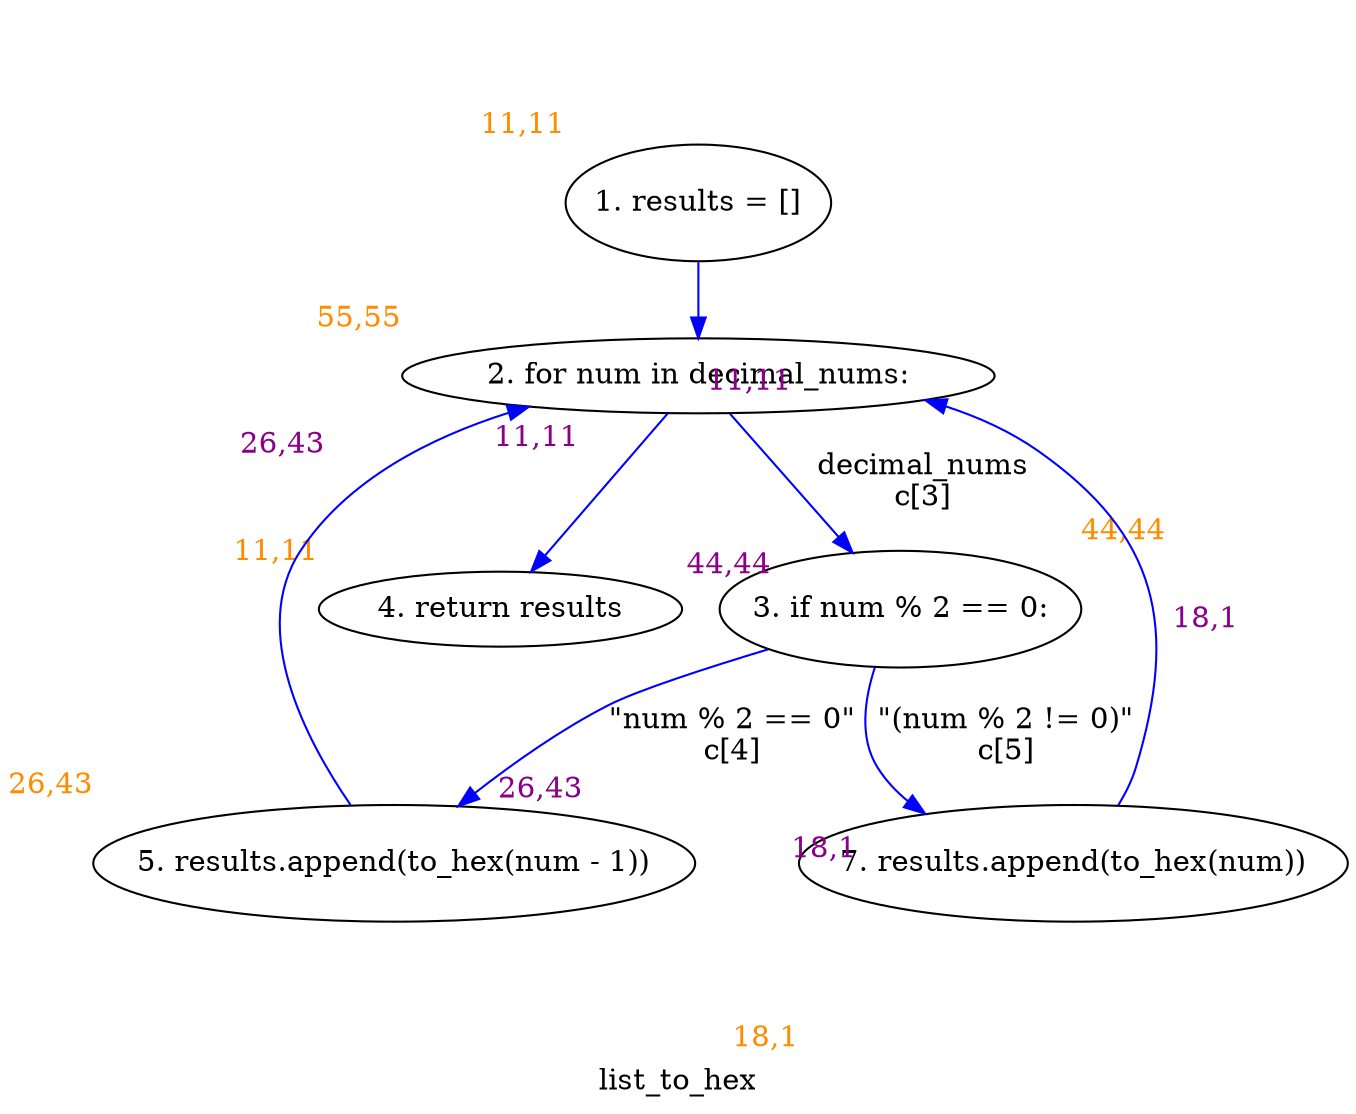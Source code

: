 digraph clusterlist_to_hex {
	graph [bb="0,0,619.68,415.08",
		label=list_to_hex,
		lheight=0.22,
		lp="309.84,11.875",
		lwidth=0.85,
		xlabel=<<br></br><br></br><br></br><font color='darkorange'>-1,-1</font>>
	];
	node [label="\N",
		xlabel=<<br></br><br></br><br></br><font color='darkorange'>-1,-1</font>>
	];
	1	[height=0.77585,
		label="1. results = []",
		pos="324.34,371.4",
		width=1.5075,
		xlabel=<<br></br><br></br><br></br><font color='darkorange'>11,11</font>>,
		xlp="254.7,407.21"];
	2	[height=0.5,
		label="2. for num in decimal_nums:
",
		pos="324.34,288.47",
		width=3.2342,
		xlabel=<<br></br><br></br><br></br><font color='darkorange'>55,55</font>>,
		xlp="192.54,314.35"];
	1 -> 2	[color=blue,
		label_bgcolor=white,
		pos="e,324.34,306.95 324.34,343 324.34,335.09 324.34,326.42 324.34,318.41",
		xlabel=<<font color='darkmagenta' style='background-color:white;'><br/><br/>     11,11  <br/><br/></font>>,
		xlp="295.84,333.17"];
	3	[height=0.77585,
		label="3. if num % 2 == 0:",
		pos="407.34,175.04",
		width=2.1852,
		xlabel=<<br></br><br></br><br></br><font color='darkorange'>44,44</font>>,
		xlp="313.3,210.85"];
	2 -> 3	[color=blue,
		label="decimal_nums\nc[3]",
		label_bgcolor=white,
		lp="412.47,236.72",
		pos="e,387.81,202.26 336.95,270.55 348.62,254.89 366.33,231.1 381.07,211.31",
		xlabel=<<font color='darkmagenta' style='background-color:white;'><br/><br/>     44,44  <br/><br/></font>>,
		xlp="334.1,243.98"];
	4	[height=0.5,
		label="4. return results
",
		pos="242.34,175.04",
		width=1.8897,
		xlabel=<<br></br><br></br><br></br><font color='darkorange'>11,11</font>>,
		xlp="158.94,164.92"];
	2 -> 4	[color=blue,
		label_bgcolor=white,
		pos="e,254.91,193.12 311.89,270.55 298.52,252.39 277.12,223.31 261.59,202.2",
		xlabel=<<font color='darkmagenta' style='background-color:white;'><br/><br/>     11,11  <br/><br/></font>>,
		xlp="254.84,239.63"];
	5	[height=0.77585,
		label="5. results.append(to_hex(num - 1))",
		pos="169.34,51.681",
		width=3.8498,
		xlabel=<<br></br><br></br><br></br><font color='darkorange'>26,43</font>>,
		xlp="15.375,87.486"];
	3 -> 5	[color=blue,
		label="\"num % 2 == 0\"\nc[4]",
		label_bgcolor=white,
		lp="346.84,113.36",
		pos="e,210.76,78.715 355.3,153.79 337.63,146.49 317.92,137.88 300.34,129.11 273.32,115.63 244.21,98.883 220.32,84.507",
		xlabel=<<font color='darkmagenta' style='background-color:white;'><br/><br/>     26,43  <br/><br/></font>>,
		xlp="252.92,127.21"];
	7	[height=0.77585,
		label="7. results.append(to_hex(num))",
		pos="494.34,51.681",
		width=3.4815,
		xlabel=<<br></br><br></br><br></br><font color='darkorange'>18,1</font>>,
		xlp="357.01,31.625"];
	3 -> 7	[color=blue,
		label="\"(num % 2 != 0)\"\nc[5]",
		label_bgcolor=white,
		lp="453.47,113.36",
		pos="e,427.54,75.492 399.6,147.04 396.75,131.48 396.11,112.19 405.09,97.611 408.65,91.84 413.2,86.783 418.36,82.358",
		xlabel=<<font color='darkmagenta' style='background-color:white;'><br/><br/>     18,1  <br/><br/></font>>,
		xlp="379.98,89.719"];
	5 -> 2	[color=blue,
		label_bgcolor=white,
		pos="e,265.13,272.65 160.4,79.856 151.64,111.78 142.62,165.16 165.34,202.97 184.81,235.37 221.36,256.01 254.51,268.78",
		xlabel=<<font color='darkmagenta' style='background-color:white;'><br/><br/>     26,43  <br/><br/></font>>,
		xlp="138.24,213.11"];
	7 -> 2	[color=blue,
		label_bgcolor=white,
		pos="e,404.29,275.07 500.59,79.917 506.37,110.96 511.81,162.63 495.34,202.97 484.76,228.9 479.75,237.09 456.34,252.47 443.83,260.7 429.45,\
266.99 414.89,271.81",
		xlabel=<<font color='darkmagenta' style='background-color:white;'><br/><br/>     18,1  <br/><br/></font>>,
		xlp="470.21,210.87"];
}
